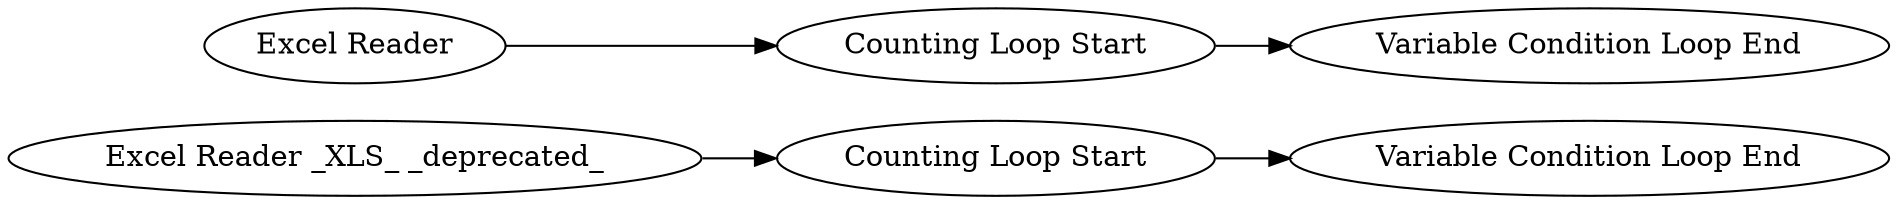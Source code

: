 digraph {
	56 -> 54
	59 -> 60
	60 -> 61
	54 -> 58
	56 [label="Excel Reader _XLS_ _deprecated_"]
	58 [label="Variable Condition Loop End"]
	61 [label="Variable Condition Loop End"]
	54 [label="Counting Loop Start"]
	60 [label="Counting Loop Start"]
	59 [label="Excel Reader"]
	rankdir=LR
}
